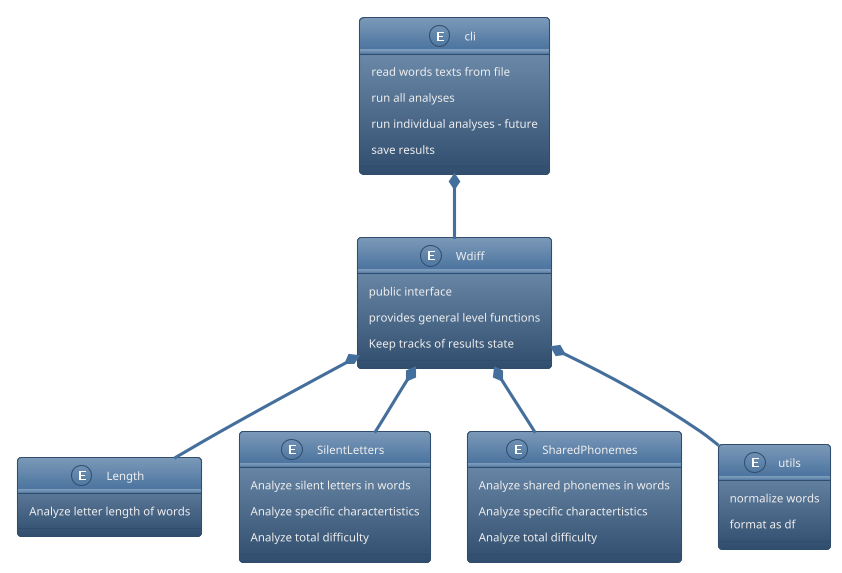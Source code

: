 TODO consider workflow for extending

@startuml responsibilities
!theme spacelab

entity Wdiff{
    public interface
    provides general level functions
    Keep tracks of results state
}

entity Length{
    Analyze letter length of words
}
entity SilentLetters{
    Analyze silent letters in words
    Analyze specific charactertistics 
    Analyze total difficulty 
}

entity SharedPhonemes{
    Analyze shared phonemes in words
    Analyze specific charactertistics 
    Analyze total difficulty 
}

entity cli{
    read words texts from file
    run all analyses
    run individual analyses - future
    save results
}

entity utils{
    normalize words
    format as df
}

Wdiff *-- Length
Wdiff *-- SilentLetters
Wdiff *-- SharedPhonemes
Wdiff *-- utils
cli *-- Wdiff

@enduml

@startuml attributes
!theme spacelab
entity Wdiff {
    -_results
    +run_all_analyses()
    +None analyze_letter_length()
    +None analyze_silent_letters()
    +None analyze_shared_phonemes()
    +None analyze_total_difficulty()
    +None save_results(filename: Path)
    +pd.DataFrame results() 
}

entity Length{
    #int analyze_letter_length(str text)
}
entity SilentLetters{
    #int analyze_u(str text)
    #int analyze_h(str text)
    #pd.Series analyze_total(pd.DataFrame)
}

entity SharedPhonemes{
    #int analyze_s(str text) 
    #int analyze_b(str text)
    #int analyze_y(str text)
    #int analyze_j(str text)
    #int analyze_k(str text)
    #pd.Series analyze_total(pd.DataFrame)
}

entity cli{
    +Iterable[str] get_words_from_file(Path filename)
    +run_all_analyses(Analyzer analyzer)
    +save_results(Path filename)
}

entity utils{
    #pd.DataFrame create_results_obj(Iterable[str])
    -Iterable[str] normalize_words(Iterable[str])
    -pd.DataFrame to_df(Iterable[str])  
}

Wdiff *-- utils
Wdiff *-- Length
Wdiff *-- SilentLetters
Wdiff *-- SharedPhonemes
cli *-- Wdiff

@enduml
